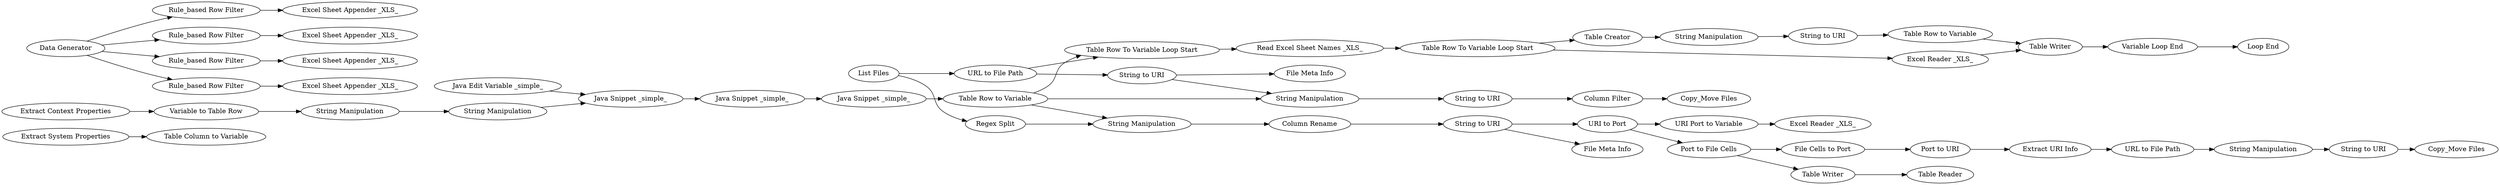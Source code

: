 digraph {
	"4656695818917097239_51" [label="Table Column to Variable"]
	"4656695818917097239_46" [label="Java Snippet _simple_"]
	"2190042657657741408_2" [label="Excel Sheet Appender _XLS_"]
	"5440999817079940527_142" [label="Table Row To Variable Loop Start"]
	"4656695818917097239_54" [label="Java Snippet _simple_"]
	"5440999817079940527_133" [label="String to URI"]
	"4656695818917097239_7" [label="Extract System Properties"]
	"5440999817079940527_145" [label="String Manipulation"]
	"5440999817079940527_165" [label="Copy_Move Files"]
	"4656695818917097239_3" [label="Extract Context Properties"]
	"4656695818917097239_53" [label="Table Row to Variable"]
	"4656695818917097239_50" [label="Variable to Table Row"]
	"2190042657657741408_7" [label="Excel Sheet Appender _XLS_"]
	"5440999817079940527_168" [label="Excel Reader _XLS_"]
	"5440999817079940527_138" [label="File Cells to Port"]
	"5440999817079940527_169" [label="File Meta Info"]
	"2190042657657741408_1" [label="Data Generator"]
	"5440999817079940527_11" [label="List Files"]
	"5440999817079940527_131" [label="Column Rename"]
	"5440999817079940527_161" [label="Extract URI Info"]
	"5440999817079940527_163" [label="String Manipulation"]
	"5440999817079940527_134" [label="URI Port to Variable"]
	"2190042657657741408_9" [label="Rule_based Row Filter"]
	"5440999817079940527_146" [label="Table Creator"]
	"4656695818917097239_55" [label="Java Edit Variable _simple_"]
	"5440999817079940527_130" [label="Regex Split"]
	"5440999817079940527_155" [label="String Manipulation"]
	"2190042657657741408_6" [label="Rule_based Row Filter"]
	"5440999817079940527_164" [label="String to URI"]
	"5440999817079940527_154" [label="String to URI"]
	"5440999817079940527_132" [label="URI to Port"]
	"5440999817079940527_162" [label="URL to File Path"]
	"2190042657657741408_5" [label="Excel Sheet Appender _XLS_"]
	"5440999817079940527_148" [label="Table Writer"]
	"5440999817079940527_12" [label="URL to File Path"]
	"5440999817079940527_141" [label="Read Excel Sheet Names _XLS_"]
	"2190042657657741408_4" [label="Rule_based Row Filter"]
	"2190042657657741408_3" [label="Rule_based Row Filter"]
	"5440999817079940527_156" [label="String to URI"]
	"5440999817079940527_153" [label="Copy_Move Files"]
	"5440999817079940527_151" [label="Loop End"]
	"5440999817079940527_158" [label="Table Writer"]
	"5440999817079940527_143" [label="Excel Reader _XLS_"]
	"5440999817079940527_137" [label="Port to File Cells"]
	"5440999817079940527_159" [label="Table Reader"]
	"5440999817079940527_150" [label="Variable Loop End"]
	"5440999817079940527_167" [label="File Meta Info"]
	"5440999817079940527_139" [label="Port to URI"]
	"5440999817079940527_140" [label="Table Row To Variable Loop Start"]
	"5440999817079940527_149" [label="Table Row to Variable"]
	"2190042657657741408_8" [label="Excel Sheet Appender _XLS_"]
	"5440999817079940527_120" [label="String Manipulation"]
	"4656695818917097239_47" [label="String Manipulation"]
	"4656695818917097239_52" [label="Java Snippet _simple_"]
	"5440999817079940527_144" [label="String to URI"]
	"5440999817079940527_157" [label="Column Filter"]
	"4656695818917097239_48" [label="String Manipulation"]
	"4656695818917097239_7" -> "4656695818917097239_51"
	"4656695818917097239_53" -> "5440999817079940527_120"
	"5440999817079940527_133" -> "5440999817079940527_132"
	"5440999817079940527_144" -> "5440999817079940527_149"
	"5440999817079940527_157" -> "5440999817079940527_153"
	"5440999817079940527_139" -> "5440999817079940527_161"
	"5440999817079940527_12" -> "5440999817079940527_154"
	"5440999817079940527_163" -> "5440999817079940527_164"
	"5440999817079940527_150" -> "5440999817079940527_151"
	"4656695818917097239_48" -> "4656695818917097239_47"
	"5440999817079940527_137" -> "5440999817079940527_158"
	"5440999817079940527_143" -> "5440999817079940527_148"
	"5440999817079940527_134" -> "5440999817079940527_168"
	"2190042657657741408_9" -> "2190042657657741408_8"
	"5440999817079940527_12" -> "5440999817079940527_140"
	"5440999817079940527_146" -> "5440999817079940527_145"
	"5440999817079940527_141" -> "5440999817079940527_142"
	"4656695818917097239_50" -> "4656695818917097239_48"
	"2190042657657741408_1" -> "2190042657657741408_6"
	"4656695818917097239_54" -> "4656695818917097239_53"
	"4656695818917097239_53" -> "5440999817079940527_140"
	"4656695818917097239_53" -> "5440999817079940527_155"
	"5440999817079940527_161" -> "5440999817079940527_162"
	"5440999817079940527_142" -> "5440999817079940527_146"
	"2190042657657741408_4" -> "2190042657657741408_5"
	"5440999817079940527_131" -> "5440999817079940527_133"
	"5440999817079940527_155" -> "5440999817079940527_156"
	"5440999817079940527_132" -> "5440999817079940527_134"
	"5440999817079940527_145" -> "5440999817079940527_144"
	"5440999817079940527_132" -> "5440999817079940527_137"
	"5440999817079940527_11" -> "5440999817079940527_12"
	"2190042657657741408_1" -> "2190042657657741408_3"
	"2190042657657741408_3" -> "2190042657657741408_2"
	"5440999817079940527_120" -> "5440999817079940527_131"
	"5440999817079940527_130" -> "5440999817079940527_120"
	"5440999817079940527_11" -> "5440999817079940527_130"
	"5440999817079940527_137" -> "5440999817079940527_138"
	"5440999817079940527_142" -> "5440999817079940527_143"
	"5440999817079940527_154" -> "5440999817079940527_169"
	"2190042657657741408_6" -> "2190042657657741408_7"
	"4656695818917097239_52" -> "4656695818917097239_54"
	"4656695818917097239_3" -> "4656695818917097239_50"
	"2190042657657741408_1" -> "2190042657657741408_4"
	"5440999817079940527_138" -> "5440999817079940527_139"
	"4656695818917097239_47" -> "4656695818917097239_46"
	"5440999817079940527_148" -> "5440999817079940527_150"
	"5440999817079940527_164" -> "5440999817079940527_165"
	"5440999817079940527_156" -> "5440999817079940527_157"
	"5440999817079940527_162" -> "5440999817079940527_163"
	"5440999817079940527_158" -> "5440999817079940527_159"
	"5440999817079940527_133" -> "5440999817079940527_167"
	"5440999817079940527_140" -> "5440999817079940527_141"
	"5440999817079940527_154" -> "5440999817079940527_155"
	"4656695818917097239_46" -> "4656695818917097239_52"
	"4656695818917097239_55" -> "4656695818917097239_46"
	"5440999817079940527_149" -> "5440999817079940527_148"
	"2190042657657741408_1" -> "2190042657657741408_9"
	rankdir=LR
}

